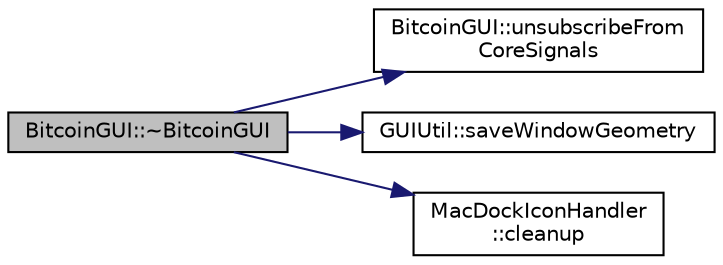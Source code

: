 digraph "BitcoinGUI::~BitcoinGUI"
{
  edge [fontname="Helvetica",fontsize="10",labelfontname="Helvetica",labelfontsize="10"];
  node [fontname="Helvetica",fontsize="10",shape=record];
  rankdir="LR";
  Node32 [label="BitcoinGUI::~BitcoinGUI",height=0.2,width=0.4,color="black", fillcolor="grey75", style="filled", fontcolor="black"];
  Node32 -> Node33 [color="midnightblue",fontsize="10",style="solid",fontname="Helvetica"];
  Node33 [label="BitcoinGUI::unsubscribeFrom\lCoreSignals",height=0.2,width=0.4,color="black", fillcolor="white", style="filled",URL="$class_bitcoin_g_u_i.html#a55ff4caf70fce49cd870aca22963404e",tooltip="Disconnect core signals from GUI client. "];
  Node32 -> Node34 [color="midnightblue",fontsize="10",style="solid",fontname="Helvetica"];
  Node34 [label="GUIUtil::saveWindowGeometry",height=0.2,width=0.4,color="black", fillcolor="white", style="filled",URL="$namespace_g_u_i_util.html#a5bd5d67910917446f2f3aa97d7c8b85a",tooltip="Save window size and position. "];
  Node32 -> Node35 [color="midnightblue",fontsize="10",style="solid",fontname="Helvetica"];
  Node35 [label="MacDockIconHandler\l::cleanup",height=0.2,width=0.4,color="black", fillcolor="white", style="filled",URL="$class_mac_dock_icon_handler.html#aee1895384db9ebce8365d0fd7decc9db"];
}
